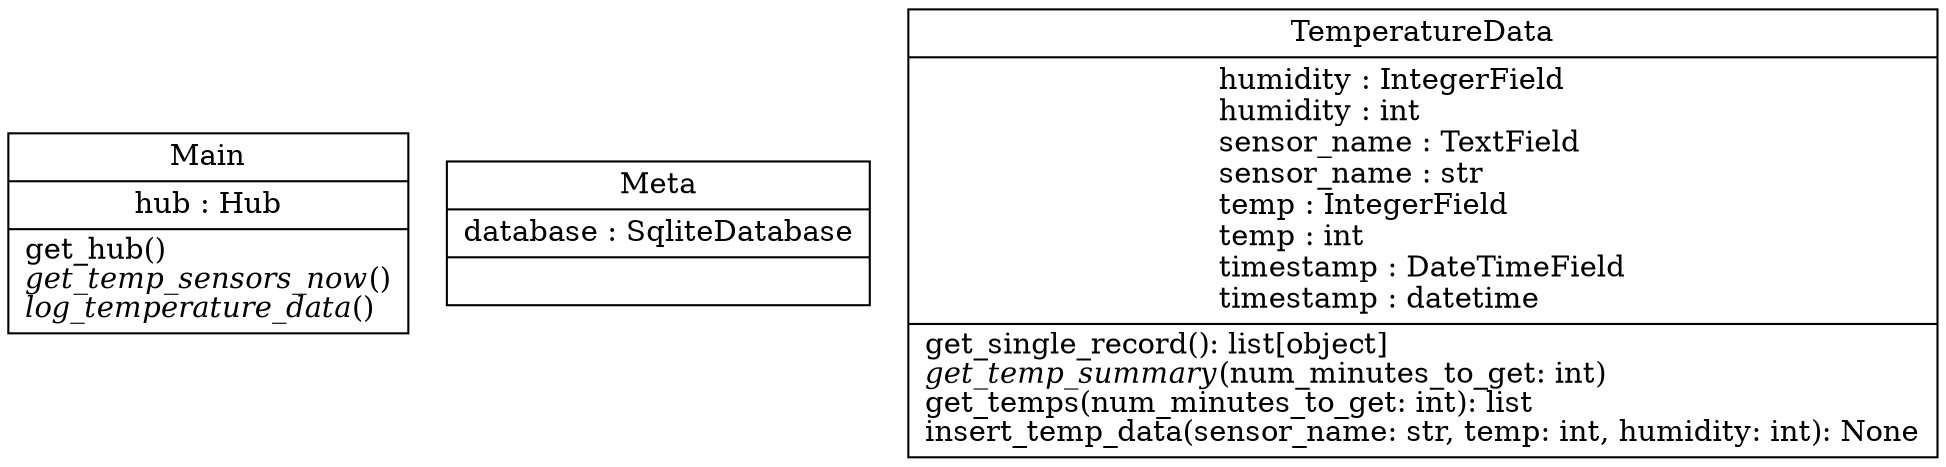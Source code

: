 digraph "classes" {
rankdir=BT
charset="utf-8"
"temp_logger.__main__.Main" [color="black", fontcolor="black", label=<{Main|hub : Hub<br ALIGN="LEFT"/>|get_hub()<br ALIGN="LEFT"/><I>get_temp_sensors_now</I>()<br ALIGN="LEFT"/><I>log_temperature_data</I>()<br ALIGN="LEFT"/>}>, shape="record", style="solid"];
"temp_logger.db.TemperatureData.Meta" [color="black", fontcolor="black", label=<{Meta|database : SqliteDatabase<br ALIGN="LEFT"/>|}>, shape="record", style="solid"];
"temp_logger.db.TemperatureData" [color="black", fontcolor="black", label=<{TemperatureData|humidity : IntegerField<br ALIGN="LEFT"/>humidity : int<br ALIGN="LEFT"/>sensor_name : TextField<br ALIGN="LEFT"/>sensor_name : str<br ALIGN="LEFT"/>temp : IntegerField<br ALIGN="LEFT"/>temp : int<br ALIGN="LEFT"/>timestamp : DateTimeField<br ALIGN="LEFT"/>timestamp : datetime<br ALIGN="LEFT"/>|get_single_record(): list[object]<br ALIGN="LEFT"/><I>get_temp_summary</I>(num_minutes_to_get: int)<br ALIGN="LEFT"/>get_temps(num_minutes_to_get: int): list<br ALIGN="LEFT"/>insert_temp_data(sensor_name: str, temp: int, humidity: int): None<br ALIGN="LEFT"/>}>, shape="record", style="solid"];
}
